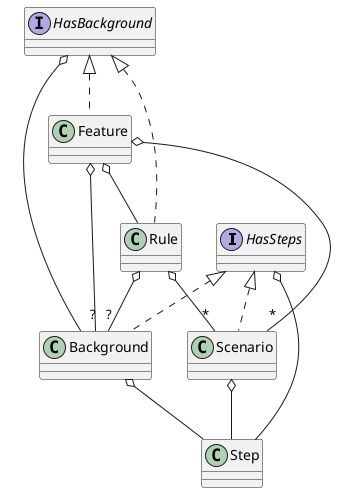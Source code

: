 @startuml
'https://plantuml.com/class-diagram

interface HasSteps

interface HasBackground

class Feature implements HasBackground

class Rule implements HasBackground

class Background implements HasSteps

class Scenario implements HasSteps

class Step

HasBackground o-- Background

HasSteps o-- Step

Feature o-- "?" Background
Feature o-- Rule
Feature o-- "*" Scenario
Rule o-- "?" Background
Rule o-- "*" Scenario
Background o-- Step
Scenario o-- Step

@enduml
